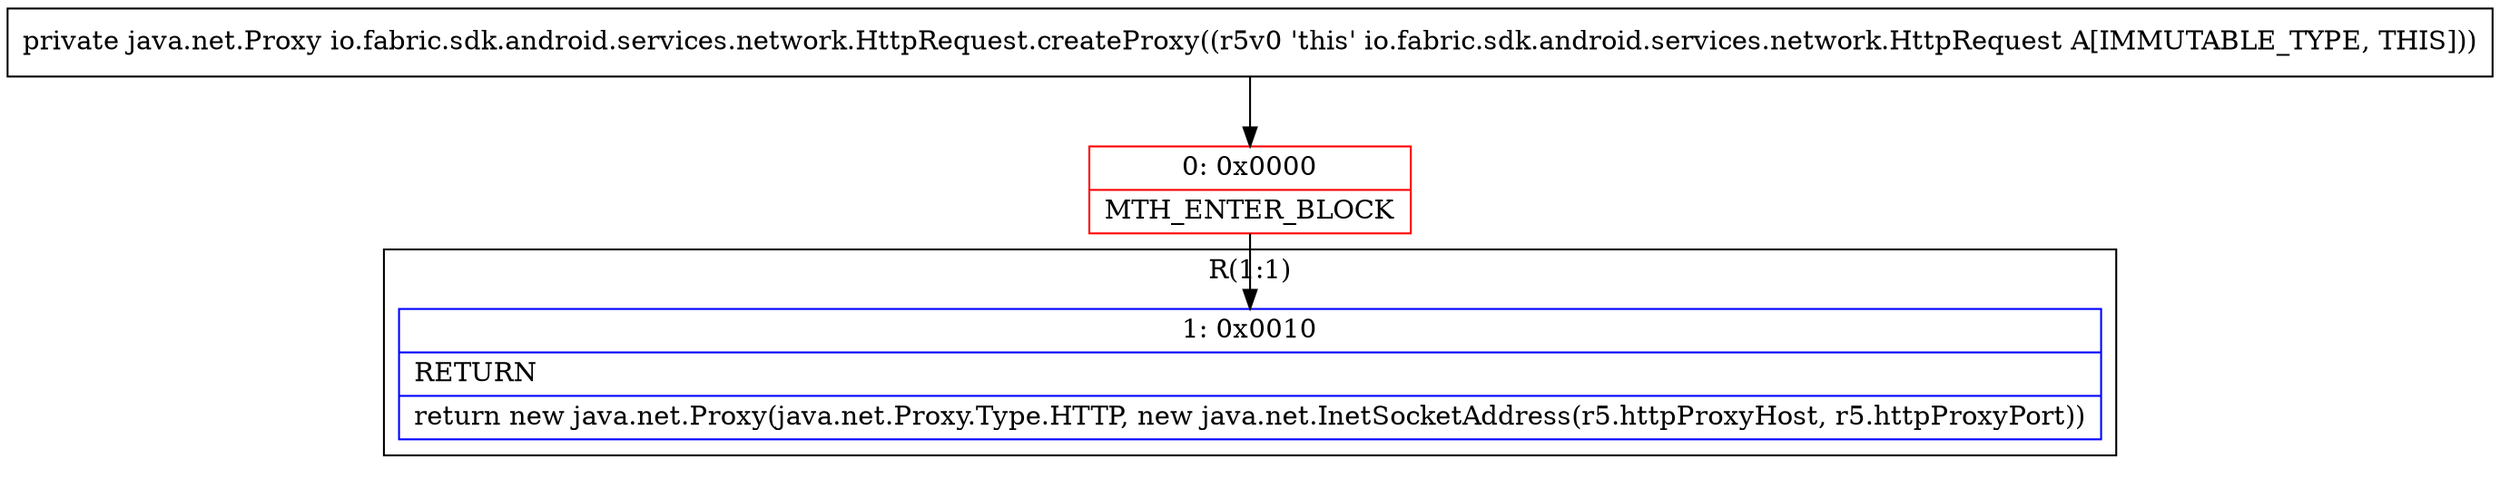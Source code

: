digraph "CFG forio.fabric.sdk.android.services.network.HttpRequest.createProxy()Ljava\/net\/Proxy;" {
subgraph cluster_Region_1073664185 {
label = "R(1:1)";
node [shape=record,color=blue];
Node_1 [shape=record,label="{1\:\ 0x0010|RETURN\l|return new java.net.Proxy(java.net.Proxy.Type.HTTP, new java.net.InetSocketAddress(r5.httpProxyHost, r5.httpProxyPort))\l}"];
}
Node_0 [shape=record,color=red,label="{0\:\ 0x0000|MTH_ENTER_BLOCK\l}"];
MethodNode[shape=record,label="{private java.net.Proxy io.fabric.sdk.android.services.network.HttpRequest.createProxy((r5v0 'this' io.fabric.sdk.android.services.network.HttpRequest A[IMMUTABLE_TYPE, THIS])) }"];
MethodNode -> Node_0;
Node_0 -> Node_1;
}

